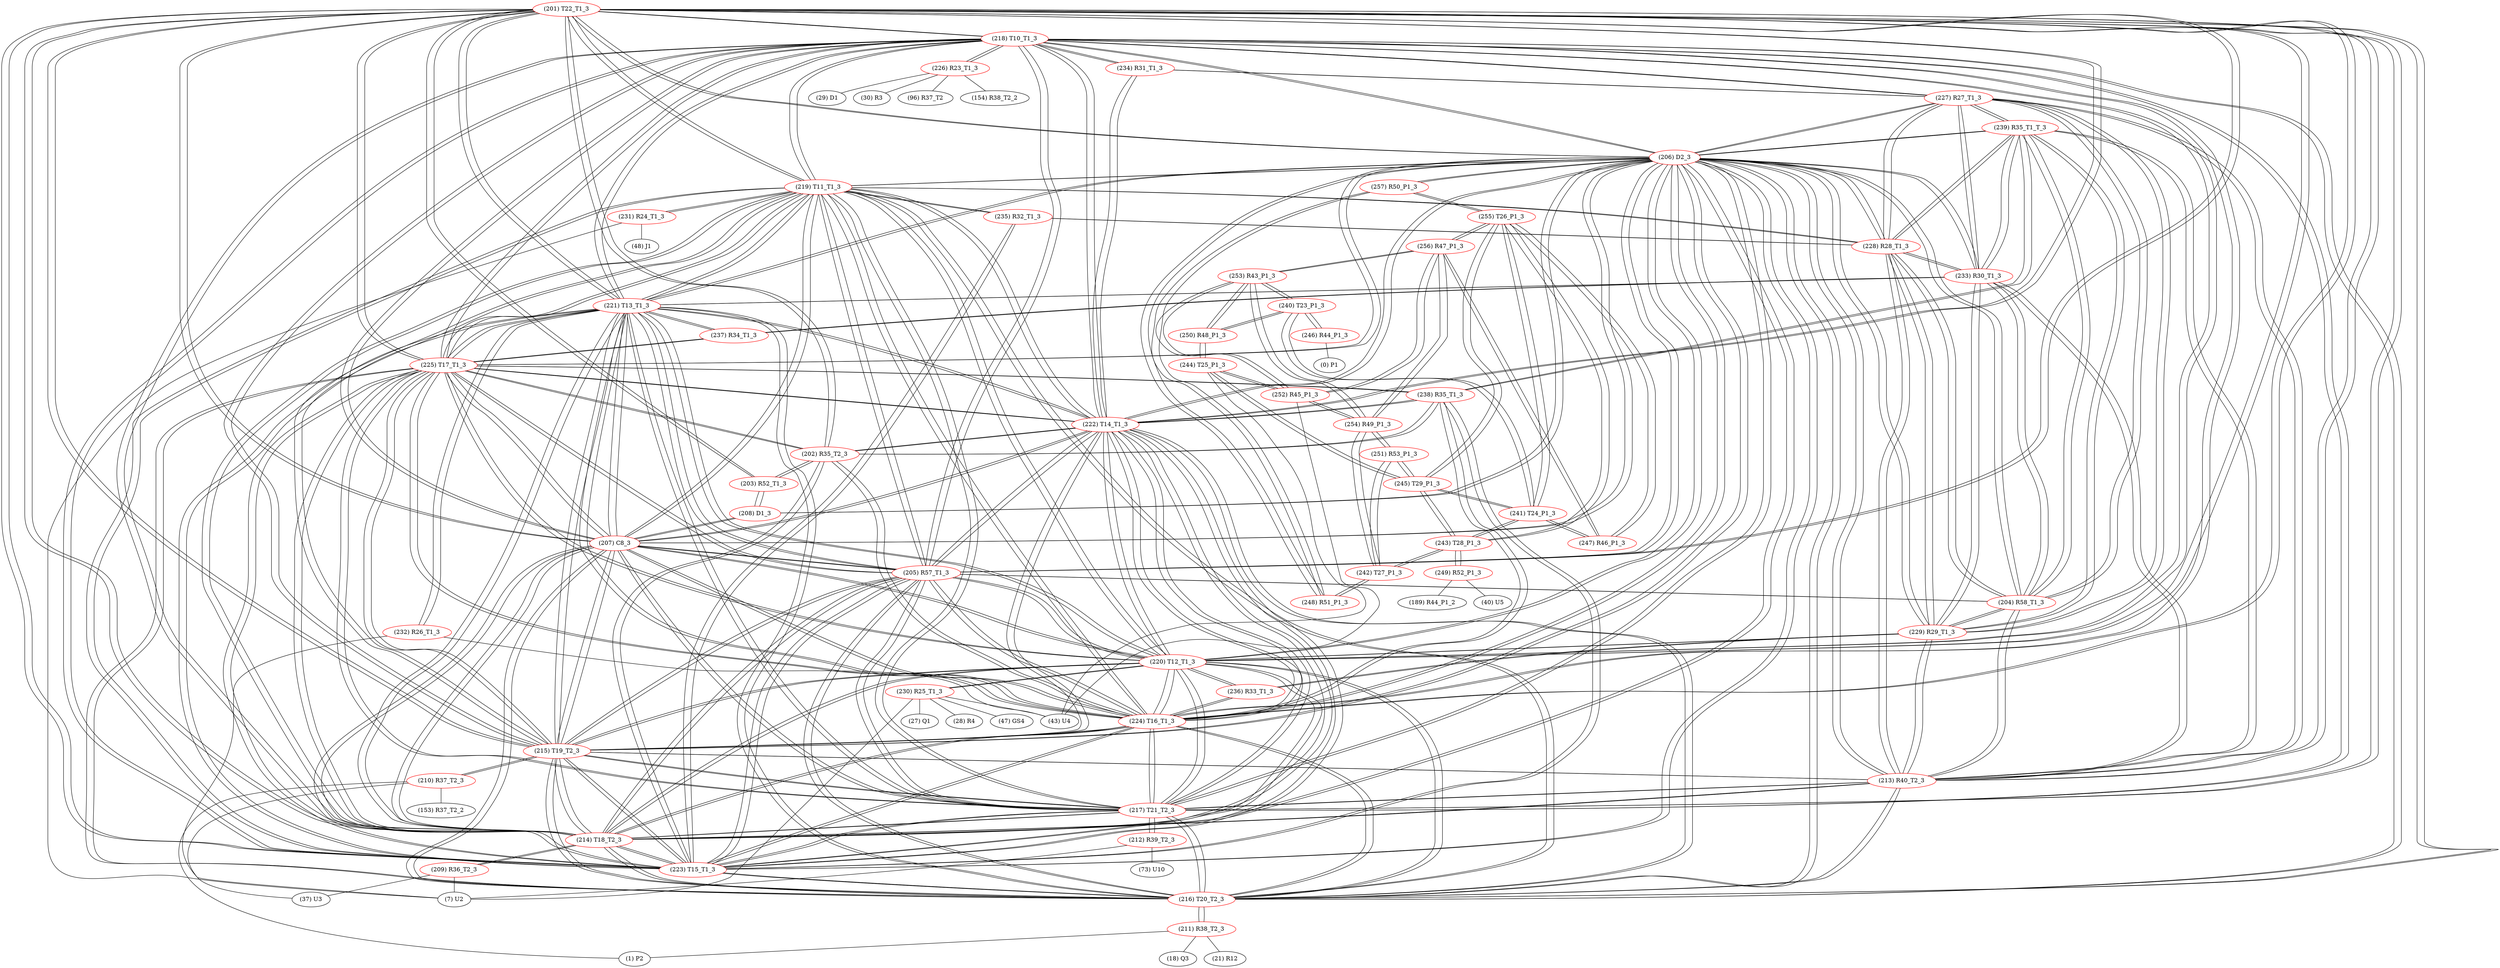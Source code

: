 graph {
	201 [label="(201) T22_T1_3" color=red]
	218 [label="(218) T10_T1_3"]
	219 [label="(219) T11_T1_3"]
	220 [label="(220) T12_T1_3"]
	221 [label="(221) T13_T1_3"]
	216 [label="(216) T20_T2_3"]
	222 [label="(222) T14_T1_3"]
	223 [label="(223) T15_T1_3"]
	214 [label="(214) T18_T2_3"]
	217 [label="(217) T21_T2_3"]
	215 [label="(215) T19_T2_3"]
	207 [label="(207) C8_3"]
	224 [label="(224) T16_T1_3"]
	225 [label="(225) T17_T1_3"]
	206 [label="(206) D2_3"]
	205 [label="(205) R57_T1_3"]
	202 [label="(202) R35_T2_3"]
	203 [label="(203) R52_T1_3"]
	213 [label="(213) R40_T2_3"]
	202 [label="(202) R35_T2_3" color=red]
	203 [label="(203) R52_T1_3"]
	201 [label="(201) T22_T1_3"]
	222 [label="(222) T14_T1_3"]
	223 [label="(223) T15_T1_3"]
	225 [label="(225) T17_T1_3"]
	224 [label="(224) T16_T1_3"]
	238 [label="(238) R35_T1_3"]
	203 [label="(203) R52_T1_3" color=red]
	208 [label="(208) D1_3"]
	202 [label="(202) R35_T2_3"]
	201 [label="(201) T22_T1_3"]
	204 [label="(204) R58_T1_3" color=red]
	206 [label="(206) D2_3"]
	213 [label="(213) R40_T2_3"]
	227 [label="(227) R27_T1_3"]
	228 [label="(228) R28_T1_3"]
	229 [label="(229) R29_T1_3"]
	233 [label="(233) R30_T1_3"]
	239 [label="(239) R35_T1_T_3"]
	205 [label="(205) R57_T1_3"]
	205 [label="(205) R57_T1_3" color=red]
	218 [label="(218) T10_T1_3"]
	219 [label="(219) T11_T1_3"]
	220 [label="(220) T12_T1_3"]
	221 [label="(221) T13_T1_3"]
	216 [label="(216) T20_T2_3"]
	222 [label="(222) T14_T1_3"]
	223 [label="(223) T15_T1_3"]
	214 [label="(214) T18_T2_3"]
	217 [label="(217) T21_T2_3"]
	215 [label="(215) T19_T2_3"]
	207 [label="(207) C8_3"]
	224 [label="(224) T16_T1_3"]
	225 [label="(225) T17_T1_3"]
	206 [label="(206) D2_3"]
	201 [label="(201) T22_T1_3"]
	204 [label="(204) R58_T1_3"]
	206 [label="(206) D2_3" color=red]
	204 [label="(204) R58_T1_3"]
	213 [label="(213) R40_T2_3"]
	227 [label="(227) R27_T1_3"]
	228 [label="(228) R28_T1_3"]
	229 [label="(229) R29_T1_3"]
	233 [label="(233) R30_T1_3"]
	239 [label="(239) R35_T1_T_3"]
	218 [label="(218) T10_T1_3"]
	219 [label="(219) T11_T1_3"]
	220 [label="(220) T12_T1_3"]
	221 [label="(221) T13_T1_3"]
	216 [label="(216) T20_T2_3"]
	222 [label="(222) T14_T1_3"]
	223 [label="(223) T15_T1_3"]
	214 [label="(214) T18_T2_3"]
	217 [label="(217) T21_T2_3"]
	215 [label="(215) T19_T2_3"]
	207 [label="(207) C8_3"]
	224 [label="(224) T16_T1_3"]
	225 [label="(225) T17_T1_3"]
	201 [label="(201) T22_T1_3"]
	205 [label="(205) R57_T1_3"]
	208 [label="(208) D1_3"]
	248 [label="(248) R51_P1_3"]
	257 [label="(257) R50_P1_3"]
	207 [label="(207) C8_3" color=red]
	218 [label="(218) T10_T1_3"]
	219 [label="(219) T11_T1_3"]
	220 [label="(220) T12_T1_3"]
	221 [label="(221) T13_T1_3"]
	216 [label="(216) T20_T2_3"]
	222 [label="(222) T14_T1_3"]
	223 [label="(223) T15_T1_3"]
	214 [label="(214) T18_T2_3"]
	217 [label="(217) T21_T2_3"]
	215 [label="(215) T19_T2_3"]
	224 [label="(224) T16_T1_3"]
	225 [label="(225) T17_T1_3"]
	206 [label="(206) D2_3"]
	201 [label="(201) T22_T1_3"]
	205 [label="(205) R57_T1_3"]
	208 [label="(208) D1_3"]
	208 [label="(208) D1_3" color=red]
	206 [label="(206) D2_3"]
	207 [label="(207) C8_3"]
	203 [label="(203) R52_T1_3"]
	209 [label="(209) R36_T2_3" color=red]
	37 [label="(37) U3"]
	7 [label="(7) U2"]
	214 [label="(214) T18_T2_3"]
	210 [label="(210) R37_T2_3" color=red]
	37 [label="(37) U3"]
	1 [label="(1) P2"]
	153 [label="(153) R37_T2_2"]
	215 [label="(215) T19_T2_3"]
	211 [label="(211) R38_T2_3" color=red]
	21 [label="(21) R12"]
	1 [label="(1) P2"]
	18 [label="(18) Q3"]
	216 [label="(216) T20_T2_3"]
	212 [label="(212) R39_T2_3" color=red]
	7 [label="(7) U2"]
	73 [label="(73) U10"]
	217 [label="(217) T21_T2_3"]
	213 [label="(213) R40_T2_3" color=red]
	206 [label="(206) D2_3"]
	204 [label="(204) R58_T1_3"]
	227 [label="(227) R27_T1_3"]
	228 [label="(228) R28_T1_3"]
	229 [label="(229) R29_T1_3"]
	233 [label="(233) R30_T1_3"]
	239 [label="(239) R35_T1_T_3"]
	216 [label="(216) T20_T2_3"]
	217 [label="(217) T21_T2_3"]
	215 [label="(215) T19_T2_3"]
	201 [label="(201) T22_T1_3"]
	214 [label="(214) T18_T2_3"]
	214 [label="(214) T18_T2_3" color=red]
	218 [label="(218) T10_T1_3"]
	219 [label="(219) T11_T1_3"]
	220 [label="(220) T12_T1_3"]
	221 [label="(221) T13_T1_3"]
	216 [label="(216) T20_T2_3"]
	222 [label="(222) T14_T1_3"]
	223 [label="(223) T15_T1_3"]
	217 [label="(217) T21_T2_3"]
	215 [label="(215) T19_T2_3"]
	207 [label="(207) C8_3"]
	224 [label="(224) T16_T1_3"]
	225 [label="(225) T17_T1_3"]
	206 [label="(206) D2_3"]
	201 [label="(201) T22_T1_3"]
	205 [label="(205) R57_T1_3"]
	213 [label="(213) R40_T2_3"]
	209 [label="(209) R36_T2_3"]
	215 [label="(215) T19_T2_3" color=red]
	218 [label="(218) T10_T1_3"]
	219 [label="(219) T11_T1_3"]
	220 [label="(220) T12_T1_3"]
	221 [label="(221) T13_T1_3"]
	216 [label="(216) T20_T2_3"]
	222 [label="(222) T14_T1_3"]
	223 [label="(223) T15_T1_3"]
	214 [label="(214) T18_T2_3"]
	217 [label="(217) T21_T2_3"]
	207 [label="(207) C8_3"]
	224 [label="(224) T16_T1_3"]
	225 [label="(225) T17_T1_3"]
	206 [label="(206) D2_3"]
	201 [label="(201) T22_T1_3"]
	205 [label="(205) R57_T1_3"]
	213 [label="(213) R40_T2_3"]
	210 [label="(210) R37_T2_3"]
	216 [label="(216) T20_T2_3" color=red]
	218 [label="(218) T10_T1_3"]
	219 [label="(219) T11_T1_3"]
	220 [label="(220) T12_T1_3"]
	221 [label="(221) T13_T1_3"]
	222 [label="(222) T14_T1_3"]
	223 [label="(223) T15_T1_3"]
	214 [label="(214) T18_T2_3"]
	217 [label="(217) T21_T2_3"]
	215 [label="(215) T19_T2_3"]
	207 [label="(207) C8_3"]
	224 [label="(224) T16_T1_3"]
	225 [label="(225) T17_T1_3"]
	206 [label="(206) D2_3"]
	201 [label="(201) T22_T1_3"]
	205 [label="(205) R57_T1_3"]
	213 [label="(213) R40_T2_3"]
	211 [label="(211) R38_T2_3"]
	217 [label="(217) T21_T2_3" color=red]
	218 [label="(218) T10_T1_3"]
	219 [label="(219) T11_T1_3"]
	220 [label="(220) T12_T1_3"]
	221 [label="(221) T13_T1_3"]
	216 [label="(216) T20_T2_3"]
	222 [label="(222) T14_T1_3"]
	223 [label="(223) T15_T1_3"]
	214 [label="(214) T18_T2_3"]
	215 [label="(215) T19_T2_3"]
	207 [label="(207) C8_3"]
	224 [label="(224) T16_T1_3"]
	225 [label="(225) T17_T1_3"]
	206 [label="(206) D2_3"]
	201 [label="(201) T22_T1_3"]
	205 [label="(205) R57_T1_3"]
	213 [label="(213) R40_T2_3"]
	212 [label="(212) R39_T2_3"]
	218 [label="(218) T10_T1_3" color=red]
	219 [label="(219) T11_T1_3"]
	220 [label="(220) T12_T1_3"]
	221 [label="(221) T13_T1_3"]
	216 [label="(216) T20_T2_3"]
	222 [label="(222) T14_T1_3"]
	223 [label="(223) T15_T1_3"]
	214 [label="(214) T18_T2_3"]
	217 [label="(217) T21_T2_3"]
	215 [label="(215) T19_T2_3"]
	207 [label="(207) C8_3"]
	224 [label="(224) T16_T1_3"]
	225 [label="(225) T17_T1_3"]
	206 [label="(206) D2_3"]
	201 [label="(201) T22_T1_3"]
	205 [label="(205) R57_T1_3"]
	226 [label="(226) R23_T1_3"]
	234 [label="(234) R31_T1_3"]
	227 [label="(227) R27_T1_3"]
	219 [label="(219) T11_T1_3" color=red]
	218 [label="(218) T10_T1_3"]
	220 [label="(220) T12_T1_3"]
	221 [label="(221) T13_T1_3"]
	216 [label="(216) T20_T2_3"]
	222 [label="(222) T14_T1_3"]
	223 [label="(223) T15_T1_3"]
	214 [label="(214) T18_T2_3"]
	217 [label="(217) T21_T2_3"]
	215 [label="(215) T19_T2_3"]
	207 [label="(207) C8_3"]
	224 [label="(224) T16_T1_3"]
	225 [label="(225) T17_T1_3"]
	206 [label="(206) D2_3"]
	201 [label="(201) T22_T1_3"]
	205 [label="(205) R57_T1_3"]
	231 [label="(231) R24_T1_3"]
	235 [label="(235) R32_T1_3"]
	228 [label="(228) R28_T1_3"]
	220 [label="(220) T12_T1_3" color=red]
	218 [label="(218) T10_T1_3"]
	219 [label="(219) T11_T1_3"]
	221 [label="(221) T13_T1_3"]
	216 [label="(216) T20_T2_3"]
	222 [label="(222) T14_T1_3"]
	223 [label="(223) T15_T1_3"]
	214 [label="(214) T18_T2_3"]
	217 [label="(217) T21_T2_3"]
	215 [label="(215) T19_T2_3"]
	207 [label="(207) C8_3"]
	224 [label="(224) T16_T1_3"]
	225 [label="(225) T17_T1_3"]
	206 [label="(206) D2_3"]
	201 [label="(201) T22_T1_3"]
	205 [label="(205) R57_T1_3"]
	236 [label="(236) R33_T1_3"]
	229 [label="(229) R29_T1_3"]
	230 [label="(230) R25_T1_3"]
	221 [label="(221) T13_T1_3" color=red]
	218 [label="(218) T10_T1_3"]
	219 [label="(219) T11_T1_3"]
	220 [label="(220) T12_T1_3"]
	216 [label="(216) T20_T2_3"]
	222 [label="(222) T14_T1_3"]
	223 [label="(223) T15_T1_3"]
	214 [label="(214) T18_T2_3"]
	217 [label="(217) T21_T2_3"]
	215 [label="(215) T19_T2_3"]
	207 [label="(207) C8_3"]
	224 [label="(224) T16_T1_3"]
	225 [label="(225) T17_T1_3"]
	206 [label="(206) D2_3"]
	201 [label="(201) T22_T1_3"]
	205 [label="(205) R57_T1_3"]
	237 [label="(237) R34_T1_3"]
	233 [label="(233) R30_T1_3"]
	232 [label="(232) R26_T1_3"]
	222 [label="(222) T14_T1_3" color=red]
	218 [label="(218) T10_T1_3"]
	219 [label="(219) T11_T1_3"]
	220 [label="(220) T12_T1_3"]
	221 [label="(221) T13_T1_3"]
	216 [label="(216) T20_T2_3"]
	223 [label="(223) T15_T1_3"]
	214 [label="(214) T18_T2_3"]
	217 [label="(217) T21_T2_3"]
	215 [label="(215) T19_T2_3"]
	207 [label="(207) C8_3"]
	224 [label="(224) T16_T1_3"]
	225 [label="(225) T17_T1_3"]
	206 [label="(206) D2_3"]
	201 [label="(201) T22_T1_3"]
	205 [label="(205) R57_T1_3"]
	238 [label="(238) R35_T1_3"]
	202 [label="(202) R35_T2_3"]
	234 [label="(234) R31_T1_3"]
	223 [label="(223) T15_T1_3" color=red]
	218 [label="(218) T10_T1_3"]
	219 [label="(219) T11_T1_3"]
	220 [label="(220) T12_T1_3"]
	221 [label="(221) T13_T1_3"]
	216 [label="(216) T20_T2_3"]
	222 [label="(222) T14_T1_3"]
	214 [label="(214) T18_T2_3"]
	217 [label="(217) T21_T2_3"]
	215 [label="(215) T19_T2_3"]
	207 [label="(207) C8_3"]
	224 [label="(224) T16_T1_3"]
	225 [label="(225) T17_T1_3"]
	206 [label="(206) D2_3"]
	201 [label="(201) T22_T1_3"]
	205 [label="(205) R57_T1_3"]
	238 [label="(238) R35_T1_3"]
	202 [label="(202) R35_T2_3"]
	235 [label="(235) R32_T1_3"]
	224 [label="(224) T16_T1_3" color=red]
	218 [label="(218) T10_T1_3"]
	219 [label="(219) T11_T1_3"]
	220 [label="(220) T12_T1_3"]
	221 [label="(221) T13_T1_3"]
	216 [label="(216) T20_T2_3"]
	222 [label="(222) T14_T1_3"]
	223 [label="(223) T15_T1_3"]
	214 [label="(214) T18_T2_3"]
	217 [label="(217) T21_T2_3"]
	215 [label="(215) T19_T2_3"]
	207 [label="(207) C8_3"]
	225 [label="(225) T17_T1_3"]
	206 [label="(206) D2_3"]
	201 [label="(201) T22_T1_3"]
	205 [label="(205) R57_T1_3"]
	238 [label="(238) R35_T1_3"]
	202 [label="(202) R35_T2_3"]
	236 [label="(236) R33_T1_3"]
	225 [label="(225) T17_T1_3" color=red]
	218 [label="(218) T10_T1_3"]
	219 [label="(219) T11_T1_3"]
	220 [label="(220) T12_T1_3"]
	221 [label="(221) T13_T1_3"]
	216 [label="(216) T20_T2_3"]
	222 [label="(222) T14_T1_3"]
	223 [label="(223) T15_T1_3"]
	214 [label="(214) T18_T2_3"]
	217 [label="(217) T21_T2_3"]
	215 [label="(215) T19_T2_3"]
	207 [label="(207) C8_3"]
	224 [label="(224) T16_T1_3"]
	206 [label="(206) D2_3"]
	201 [label="(201) T22_T1_3"]
	205 [label="(205) R57_T1_3"]
	238 [label="(238) R35_T1_3"]
	202 [label="(202) R35_T2_3"]
	237 [label="(237) R34_T1_3"]
	226 [label="(226) R23_T1_3" color=red]
	29 [label="(29) D1"]
	30 [label="(30) R3"]
	96 [label="(96) R37_T2"]
	154 [label="(154) R38_T2_2"]
	218 [label="(218) T10_T1_3"]
	227 [label="(227) R27_T1_3" color=red]
	206 [label="(206) D2_3"]
	204 [label="(204) R58_T1_3"]
	213 [label="(213) R40_T2_3"]
	228 [label="(228) R28_T1_3"]
	229 [label="(229) R29_T1_3"]
	233 [label="(233) R30_T1_3"]
	239 [label="(239) R35_T1_T_3"]
	234 [label="(234) R31_T1_3"]
	218 [label="(218) T10_T1_3"]
	228 [label="(228) R28_T1_3" color=red]
	206 [label="(206) D2_3"]
	204 [label="(204) R58_T1_3"]
	213 [label="(213) R40_T2_3"]
	227 [label="(227) R27_T1_3"]
	229 [label="(229) R29_T1_3"]
	233 [label="(233) R30_T1_3"]
	239 [label="(239) R35_T1_T_3"]
	235 [label="(235) R32_T1_3"]
	219 [label="(219) T11_T1_3"]
	229 [label="(229) R29_T1_3" color=red]
	206 [label="(206) D2_3"]
	204 [label="(204) R58_T1_3"]
	213 [label="(213) R40_T2_3"]
	227 [label="(227) R27_T1_3"]
	228 [label="(228) R28_T1_3"]
	233 [label="(233) R30_T1_3"]
	239 [label="(239) R35_T1_T_3"]
	236 [label="(236) R33_T1_3"]
	220 [label="(220) T12_T1_3"]
	230 [label="(230) R25_T1_3" color=red]
	27 [label="(27) Q1"]
	28 [label="(28) R4"]
	7 [label="(7) U2"]
	43 [label="(43) U4"]
	47 [label="(47) GS4"]
	220 [label="(220) T12_T1_3"]
	231 [label="(231) R24_T1_3" color=red]
	7 [label="(7) U2"]
	48 [label="(48) J1"]
	219 [label="(219) T11_T1_3"]
	232 [label="(232) R26_T1_3" color=red]
	7 [label="(7) U2"]
	43 [label="(43) U4"]
	221 [label="(221) T13_T1_3"]
	233 [label="(233) R30_T1_3" color=red]
	206 [label="(206) D2_3"]
	204 [label="(204) R58_T1_3"]
	213 [label="(213) R40_T2_3"]
	227 [label="(227) R27_T1_3"]
	228 [label="(228) R28_T1_3"]
	229 [label="(229) R29_T1_3"]
	239 [label="(239) R35_T1_T_3"]
	221 [label="(221) T13_T1_3"]
	237 [label="(237) R34_T1_3"]
	234 [label="(234) R31_T1_3" color=red]
	227 [label="(227) R27_T1_3"]
	218 [label="(218) T10_T1_3"]
	222 [label="(222) T14_T1_3"]
	235 [label="(235) R32_T1_3" color=red]
	223 [label="(223) T15_T1_3"]
	219 [label="(219) T11_T1_3"]
	228 [label="(228) R28_T1_3"]
	236 [label="(236) R33_T1_3" color=red]
	224 [label="(224) T16_T1_3"]
	229 [label="(229) R29_T1_3"]
	220 [label="(220) T12_T1_3"]
	237 [label="(237) R34_T1_3" color=red]
	225 [label="(225) T17_T1_3"]
	221 [label="(221) T13_T1_3"]
	233 [label="(233) R30_T1_3"]
	238 [label="(238) R35_T1_3" color=red]
	222 [label="(222) T14_T1_3"]
	223 [label="(223) T15_T1_3"]
	225 [label="(225) T17_T1_3"]
	224 [label="(224) T16_T1_3"]
	202 [label="(202) R35_T2_3"]
	239 [label="(239) R35_T1_T_3"]
	239 [label="(239) R35_T1_T_3" color=red]
	206 [label="(206) D2_3"]
	204 [label="(204) R58_T1_3"]
	213 [label="(213) R40_T2_3"]
	227 [label="(227) R27_T1_3"]
	228 [label="(228) R28_T1_3"]
	229 [label="(229) R29_T1_3"]
	233 [label="(233) R30_T1_3"]
	238 [label="(238) R35_T1_3"]
	240 [label="(240) T23_P1_3" color=red]
	250 [label="(250) R48_P1_3"]
	253 [label="(253) R43_P1_3"]
	241 [label="(241) T24_P1_3"]
	246 [label="(246) R44_P1_3"]
	241 [label="(241) T24_P1_3" color=red]
	255 [label="(255) T26_P1_3"]
	245 [label="(245) T29_P1_3"]
	243 [label="(243) T28_P1_3"]
	247 [label="(247) R46_P1_3"]
	240 [label="(240) T23_P1_3"]
	242 [label="(242) T27_P1_3" color=red]
	248 [label="(248) R51_P1_3"]
	243 [label="(243) T28_P1_3"]
	251 [label="(251) R53_P1_3"]
	254 [label="(254) R49_P1_3"]
	243 [label="(243) T28_P1_3" color=red]
	255 [label="(255) T26_P1_3"]
	241 [label="(241) T24_P1_3"]
	245 [label="(245) T29_P1_3"]
	249 [label="(249) R52_P1_3"]
	242 [label="(242) T27_P1_3"]
	244 [label="(244) T25_P1_3" color=red]
	245 [label="(245) T29_P1_3"]
	250 [label="(250) R48_P1_3"]
	252 [label="(252) R45_P1_3"]
	43 [label="(43) U4"]
	245 [label="(245) T29_P1_3" color=red]
	255 [label="(255) T26_P1_3"]
	241 [label="(241) T24_P1_3"]
	243 [label="(243) T28_P1_3"]
	244 [label="(244) T25_P1_3"]
	251 [label="(251) R53_P1_3"]
	246 [label="(246) R44_P1_3" color=red]
	0 [label="(0) P1"]
	240 [label="(240) T23_P1_3"]
	247 [label="(247) R46_P1_3" color=red]
	255 [label="(255) T26_P1_3"]
	256 [label="(256) R47_P1_3"]
	241 [label="(241) T24_P1_3"]
	248 [label="(248) R51_P1_3" color=red]
	242 [label="(242) T27_P1_3"]
	257 [label="(257) R50_P1_3"]
	206 [label="(206) D2_3"]
	249 [label="(249) R52_P1_3" color=red]
	40 [label="(40) U5"]
	189 [label="(189) R44_P1_2"]
	243 [label="(243) T28_P1_3"]
	250 [label="(250) R48_P1_3" color=red]
	244 [label="(244) T25_P1_3"]
	240 [label="(240) T23_P1_3"]
	253 [label="(253) R43_P1_3"]
	251 [label="(251) R53_P1_3" color=red]
	245 [label="(245) T29_P1_3"]
	242 [label="(242) T27_P1_3"]
	254 [label="(254) R49_P1_3"]
	252 [label="(252) R45_P1_3" color=red]
	256 [label="(256) R47_P1_3"]
	253 [label="(253) R43_P1_3"]
	254 [label="(254) R49_P1_3"]
	244 [label="(244) T25_P1_3"]
	43 [label="(43) U4"]
	253 [label="(253) R43_P1_3" color=red]
	250 [label="(250) R48_P1_3"]
	240 [label="(240) T23_P1_3"]
	256 [label="(256) R47_P1_3"]
	252 [label="(252) R45_P1_3"]
	254 [label="(254) R49_P1_3"]
	254 [label="(254) R49_P1_3" color=red]
	256 [label="(256) R47_P1_3"]
	252 [label="(252) R45_P1_3"]
	253 [label="(253) R43_P1_3"]
	242 [label="(242) T27_P1_3"]
	251 [label="(251) R53_P1_3"]
	255 [label="(255) T26_P1_3" color=red]
	257 [label="(257) R50_P1_3"]
	241 [label="(241) T24_P1_3"]
	245 [label="(245) T29_P1_3"]
	243 [label="(243) T28_P1_3"]
	247 [label="(247) R46_P1_3"]
	256 [label="(256) R47_P1_3"]
	256 [label="(256) R47_P1_3" color=red]
	252 [label="(252) R45_P1_3"]
	253 [label="(253) R43_P1_3"]
	254 [label="(254) R49_P1_3"]
	255 [label="(255) T26_P1_3"]
	247 [label="(247) R46_P1_3"]
	257 [label="(257) R50_P1_3" color=red]
	255 [label="(255) T26_P1_3"]
	248 [label="(248) R51_P1_3"]
	206 [label="(206) D2_3"]
	201 -- 218
	201 -- 219
	201 -- 220
	201 -- 221
	201 -- 216
	201 -- 222
	201 -- 223
	201 -- 214
	201 -- 217
	201 -- 215
	201 -- 207
	201 -- 224
	201 -- 225
	201 -- 206
	201 -- 205
	201 -- 202
	201 -- 203
	201 -- 213
	202 -- 203
	202 -- 201
	202 -- 222
	202 -- 223
	202 -- 225
	202 -- 224
	202 -- 238
	203 -- 208
	203 -- 202
	203 -- 201
	204 -- 206
	204 -- 213
	204 -- 227
	204 -- 228
	204 -- 229
	204 -- 233
	204 -- 239
	204 -- 205
	205 -- 218
	205 -- 219
	205 -- 220
	205 -- 221
	205 -- 216
	205 -- 222
	205 -- 223
	205 -- 214
	205 -- 217
	205 -- 215
	205 -- 207
	205 -- 224
	205 -- 225
	205 -- 206
	205 -- 201
	205 -- 204
	206 -- 204
	206 -- 213
	206 -- 227
	206 -- 228
	206 -- 229
	206 -- 233
	206 -- 239
	206 -- 218
	206 -- 219
	206 -- 220
	206 -- 221
	206 -- 216
	206 -- 222
	206 -- 223
	206 -- 214
	206 -- 217
	206 -- 215
	206 -- 207
	206 -- 224
	206 -- 225
	206 -- 201
	206 -- 205
	206 -- 208
	206 -- 248
	206 -- 257
	207 -- 218
	207 -- 219
	207 -- 220
	207 -- 221
	207 -- 216
	207 -- 222
	207 -- 223
	207 -- 214
	207 -- 217
	207 -- 215
	207 -- 224
	207 -- 225
	207 -- 206
	207 -- 201
	207 -- 205
	207 -- 208
	208 -- 206
	208 -- 207
	208 -- 203
	209 -- 37
	209 -- 7
	209 -- 214
	210 -- 37
	210 -- 1
	210 -- 153
	210 -- 215
	211 -- 21
	211 -- 1
	211 -- 18
	211 -- 216
	212 -- 7
	212 -- 73
	212 -- 217
	213 -- 206
	213 -- 204
	213 -- 227
	213 -- 228
	213 -- 229
	213 -- 233
	213 -- 239
	213 -- 216
	213 -- 217
	213 -- 215
	213 -- 201
	213 -- 214
	214 -- 218
	214 -- 219
	214 -- 220
	214 -- 221
	214 -- 216
	214 -- 222
	214 -- 223
	214 -- 217
	214 -- 215
	214 -- 207
	214 -- 224
	214 -- 225
	214 -- 206
	214 -- 201
	214 -- 205
	214 -- 213
	214 -- 209
	215 -- 218
	215 -- 219
	215 -- 220
	215 -- 221
	215 -- 216
	215 -- 222
	215 -- 223
	215 -- 214
	215 -- 217
	215 -- 207
	215 -- 224
	215 -- 225
	215 -- 206
	215 -- 201
	215 -- 205
	215 -- 213
	215 -- 210
	216 -- 218
	216 -- 219
	216 -- 220
	216 -- 221
	216 -- 222
	216 -- 223
	216 -- 214
	216 -- 217
	216 -- 215
	216 -- 207
	216 -- 224
	216 -- 225
	216 -- 206
	216 -- 201
	216 -- 205
	216 -- 213
	216 -- 211
	217 -- 218
	217 -- 219
	217 -- 220
	217 -- 221
	217 -- 216
	217 -- 222
	217 -- 223
	217 -- 214
	217 -- 215
	217 -- 207
	217 -- 224
	217 -- 225
	217 -- 206
	217 -- 201
	217 -- 205
	217 -- 213
	217 -- 212
	218 -- 219
	218 -- 220
	218 -- 221
	218 -- 216
	218 -- 222
	218 -- 223
	218 -- 214
	218 -- 217
	218 -- 215
	218 -- 207
	218 -- 224
	218 -- 225
	218 -- 206
	218 -- 201
	218 -- 205
	218 -- 226
	218 -- 234
	218 -- 227
	219 -- 218
	219 -- 220
	219 -- 221
	219 -- 216
	219 -- 222
	219 -- 223
	219 -- 214
	219 -- 217
	219 -- 215
	219 -- 207
	219 -- 224
	219 -- 225
	219 -- 206
	219 -- 201
	219 -- 205
	219 -- 231
	219 -- 235
	219 -- 228
	220 -- 218
	220 -- 219
	220 -- 221
	220 -- 216
	220 -- 222
	220 -- 223
	220 -- 214
	220 -- 217
	220 -- 215
	220 -- 207
	220 -- 224
	220 -- 225
	220 -- 206
	220 -- 201
	220 -- 205
	220 -- 236
	220 -- 229
	220 -- 230
	221 -- 218
	221 -- 219
	221 -- 220
	221 -- 216
	221 -- 222
	221 -- 223
	221 -- 214
	221 -- 217
	221 -- 215
	221 -- 207
	221 -- 224
	221 -- 225
	221 -- 206
	221 -- 201
	221 -- 205
	221 -- 237
	221 -- 233
	221 -- 232
	222 -- 218
	222 -- 219
	222 -- 220
	222 -- 221
	222 -- 216
	222 -- 223
	222 -- 214
	222 -- 217
	222 -- 215
	222 -- 207
	222 -- 224
	222 -- 225
	222 -- 206
	222 -- 201
	222 -- 205
	222 -- 238
	222 -- 202
	222 -- 234
	223 -- 218
	223 -- 219
	223 -- 220
	223 -- 221
	223 -- 216
	223 -- 222
	223 -- 214
	223 -- 217
	223 -- 215
	223 -- 207
	223 -- 224
	223 -- 225
	223 -- 206
	223 -- 201
	223 -- 205
	223 -- 238
	223 -- 202
	223 -- 235
	224 -- 218
	224 -- 219
	224 -- 220
	224 -- 221
	224 -- 216
	224 -- 222
	224 -- 223
	224 -- 214
	224 -- 217
	224 -- 215
	224 -- 207
	224 -- 225
	224 -- 206
	224 -- 201
	224 -- 205
	224 -- 238
	224 -- 202
	224 -- 236
	225 -- 218
	225 -- 219
	225 -- 220
	225 -- 221
	225 -- 216
	225 -- 222
	225 -- 223
	225 -- 214
	225 -- 217
	225 -- 215
	225 -- 207
	225 -- 224
	225 -- 206
	225 -- 201
	225 -- 205
	225 -- 238
	225 -- 202
	225 -- 237
	226 -- 29
	226 -- 30
	226 -- 96
	226 -- 154
	226 -- 218
	227 -- 206
	227 -- 204
	227 -- 213
	227 -- 228
	227 -- 229
	227 -- 233
	227 -- 239
	227 -- 234
	227 -- 218
	228 -- 206
	228 -- 204
	228 -- 213
	228 -- 227
	228 -- 229
	228 -- 233
	228 -- 239
	228 -- 235
	228 -- 219
	229 -- 206
	229 -- 204
	229 -- 213
	229 -- 227
	229 -- 228
	229 -- 233
	229 -- 239
	229 -- 236
	229 -- 220
	230 -- 27
	230 -- 28
	230 -- 7
	230 -- 43
	230 -- 47
	230 -- 220
	231 -- 7
	231 -- 48
	231 -- 219
	232 -- 7
	232 -- 43
	232 -- 221
	233 -- 206
	233 -- 204
	233 -- 213
	233 -- 227
	233 -- 228
	233 -- 229
	233 -- 239
	233 -- 221
	233 -- 237
	234 -- 227
	234 -- 218
	234 -- 222
	235 -- 223
	235 -- 219
	235 -- 228
	236 -- 224
	236 -- 229
	236 -- 220
	237 -- 225
	237 -- 221
	237 -- 233
	238 -- 222
	238 -- 223
	238 -- 225
	238 -- 224
	238 -- 202
	238 -- 239
	239 -- 206
	239 -- 204
	239 -- 213
	239 -- 227
	239 -- 228
	239 -- 229
	239 -- 233
	239 -- 238
	240 -- 250
	240 -- 253
	240 -- 241
	240 -- 246
	241 -- 255
	241 -- 245
	241 -- 243
	241 -- 247
	241 -- 240
	242 -- 248
	242 -- 243
	242 -- 251
	242 -- 254
	243 -- 255
	243 -- 241
	243 -- 245
	243 -- 249
	243 -- 242
	244 -- 245
	244 -- 250
	244 -- 252
	244 -- 43
	245 -- 255
	245 -- 241
	245 -- 243
	245 -- 244
	245 -- 251
	246 -- 0
	246 -- 240
	247 -- 255
	247 -- 256
	247 -- 241
	248 -- 242
	248 -- 257
	248 -- 206
	249 -- 40
	249 -- 189
	249 -- 243
	250 -- 244
	250 -- 240
	250 -- 253
	251 -- 245
	251 -- 242
	251 -- 254
	252 -- 256
	252 -- 253
	252 -- 254
	252 -- 244
	252 -- 43
	253 -- 250
	253 -- 240
	253 -- 256
	253 -- 252
	253 -- 254
	254 -- 256
	254 -- 252
	254 -- 253
	254 -- 242
	254 -- 251
	255 -- 257
	255 -- 241
	255 -- 245
	255 -- 243
	255 -- 247
	255 -- 256
	256 -- 252
	256 -- 253
	256 -- 254
	256 -- 255
	256 -- 247
	257 -- 255
	257 -- 248
	257 -- 206
}